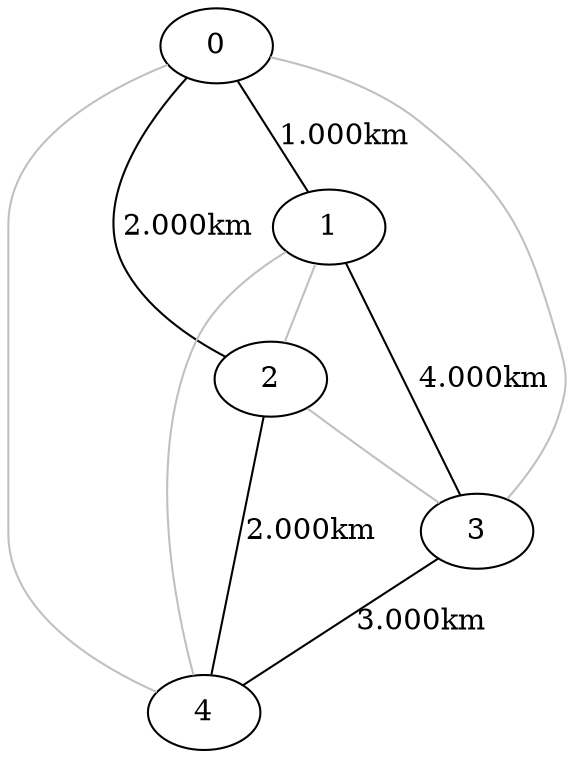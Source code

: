 strict graph {
0--1 [label =  "1.000km"];
0--2 [label =  "2.000km"];
0--3 [color=grey];
0--4 [color=grey];
1--2 [color=grey];
1--3 [label =  "4.000km"];
1--4 [color=grey];
2--3 [color=grey];
2--4 [label = "2.000km"];
3--4 [label =  "3.000km"];
}